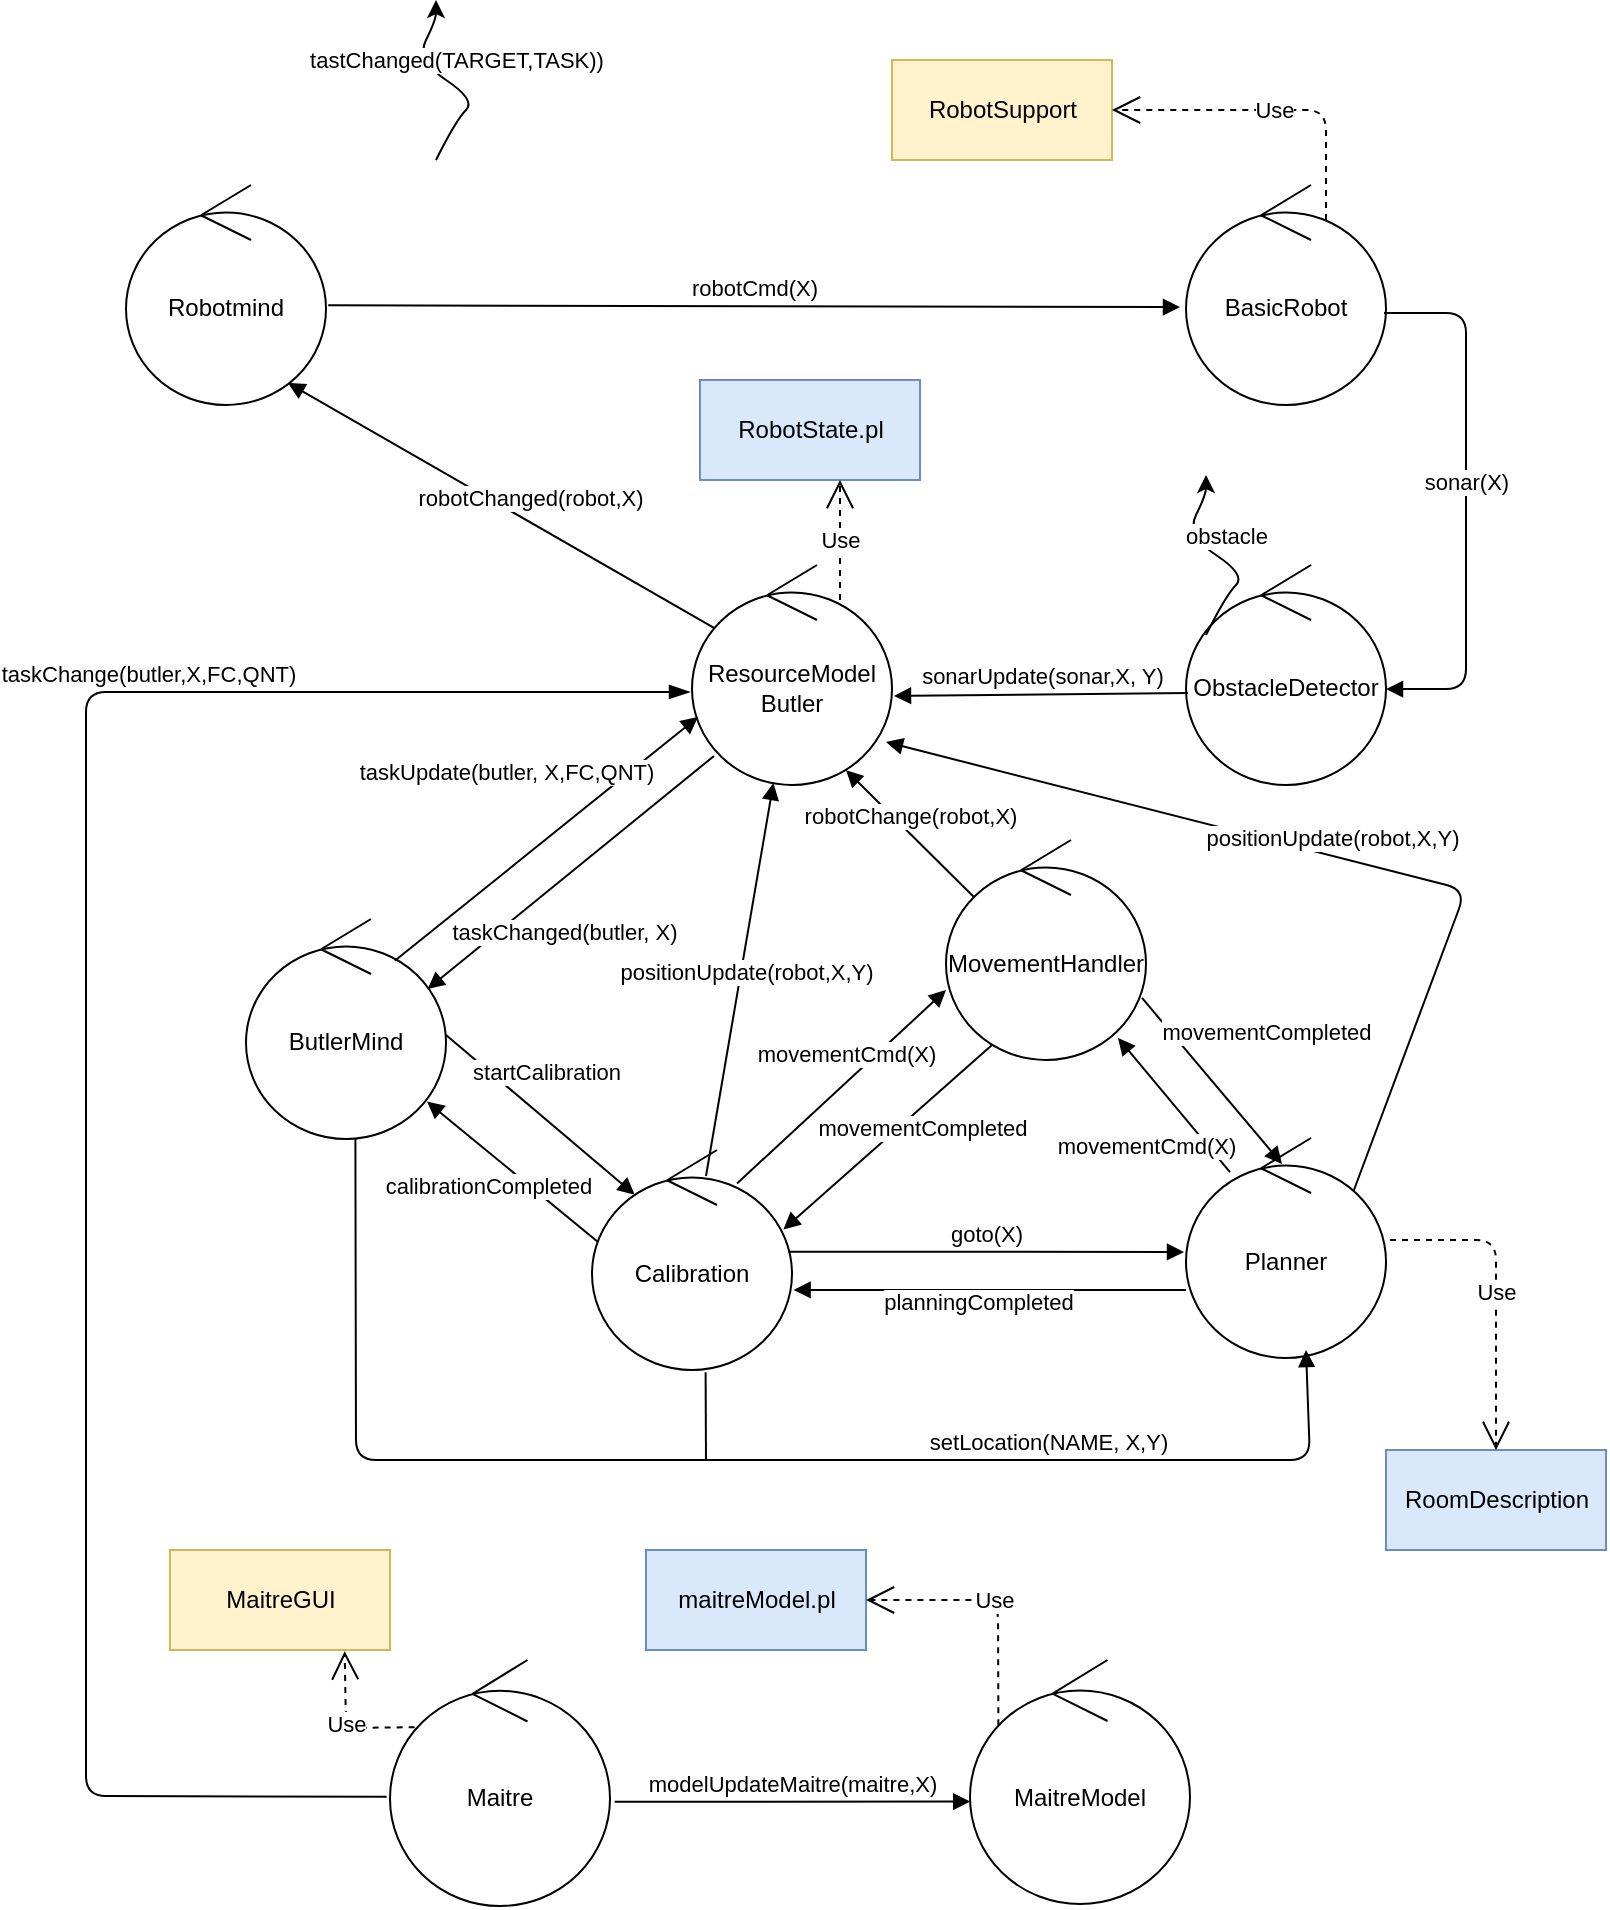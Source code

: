 <mxfile version="11.3.0" type="device" pages="1"><diagram id="N_zZ_6VDmk2ao7Jy1I44" name="Page-1"><mxGraphModel dx="1005" dy="593" grid="1" gridSize="10" guides="1" tooltips="1" connect="1" arrows="1" fold="1" page="1" pageScale="1" pageWidth="827" pageHeight="1169" math="0" shadow="0"><root><mxCell id="0"/><mxCell id="1" parent="0"/><mxCell id="mH4F-yhIBV2RZeD0xi7G-1" value="BasicRobot" style="ellipse;shape=umlControl;whiteSpace=wrap;html=1;" parent="1" vertex="1"><mxGeometry x="610" y="107.5" width="100" height="110" as="geometry"/></mxCell><mxCell id="mH4F-yhIBV2RZeD0xi7G-2" value="Robotmind" style="ellipse;shape=umlControl;whiteSpace=wrap;html=1;" parent="1" vertex="1"><mxGeometry x="80" y="107.5" width="100" height="110" as="geometry"/></mxCell><mxCell id="mH4F-yhIBV2RZeD0xi7G-3" value="ResourceModel&lt;br&gt;Butler" style="ellipse;shape=umlControl;whiteSpace=wrap;html=1;" parent="1" vertex="1"><mxGeometry x="363" y="297.5" width="100" height="110" as="geometry"/></mxCell><mxCell id="mH4F-yhIBV2RZeD0xi7G-4" value="ObstacleDetector" style="ellipse;shape=umlControl;whiteSpace=wrap;html=1;" parent="1" vertex="1"><mxGeometry x="610" y="297.5" width="100" height="110" as="geometry"/></mxCell><mxCell id="mH4F-yhIBV2RZeD0xi7G-5" value="ButlerMind" style="ellipse;shape=umlControl;whiteSpace=wrap;html=1;" parent="1" vertex="1"><mxGeometry x="140" y="474.5" width="100" height="110" as="geometry"/></mxCell><mxCell id="mH4F-yhIBV2RZeD0xi7G-6" value="Calibration" style="ellipse;shape=umlControl;whiteSpace=wrap;html=1;" parent="1" vertex="1"><mxGeometry x="313" y="590" width="100" height="110" as="geometry"/></mxCell><mxCell id="mH4F-yhIBV2RZeD0xi7G-7" value="Planner" style="ellipse;shape=umlControl;whiteSpace=wrap;html=1;" parent="1" vertex="1"><mxGeometry x="610" y="584" width="100" height="110" as="geometry"/></mxCell><mxCell id="mH4F-yhIBV2RZeD0xi7G-8" value="robotCmd(X)" style="html=1;verticalAlign=bottom;startArrow=none;startFill=0;endArrow=block;startSize=8;exitX=1.011;exitY=0.547;exitDx=0;exitDy=0;exitPerimeter=0;entryX=-0.03;entryY=0.555;entryDx=0;entryDy=0;entryPerimeter=0;" parent="1" source="mH4F-yhIBV2RZeD0xi7G-2" target="mH4F-yhIBV2RZeD0xi7G-1" edge="1"><mxGeometry width="60" relative="1" as="geometry"><mxPoint x="180" y="162.5" as="sourcePoint"/><mxPoint x="240" y="162.5" as="targetPoint"/></mxGeometry></mxCell><mxCell id="mH4F-yhIBV2RZeD0xi7G-9" value="robotChanged(robot,X)" style="html=1;verticalAlign=bottom;startArrow=none;startFill=0;endArrow=block;startSize=8;entryX=0.81;entryY=0.9;entryDx=0;entryDy=0;entryPerimeter=0;exitX=0.11;exitY=0.286;exitDx=0;exitDy=0;exitPerimeter=0;" parent="1" source="mH4F-yhIBV2RZeD0xi7G-3" target="mH4F-yhIBV2RZeD0xi7G-2" edge="1"><mxGeometry x="-0.125" y="-3" width="60" relative="1" as="geometry"><mxPoint x="370" y="332.5" as="sourcePoint"/><mxPoint x="150" y="212.5" as="targetPoint"/><mxPoint as="offset"/></mxGeometry></mxCell><mxCell id="mH4F-yhIBV2RZeD0xi7G-10" value="taskChanged(butler, X)" style="html=1;verticalAlign=bottom;endArrow=block;entryX=0.908;entryY=0.318;entryDx=0;entryDy=0;entryPerimeter=0;exitX=0.11;exitY=0.868;exitDx=0;exitDy=0;exitPerimeter=0;" parent="1" source="mH4F-yhIBV2RZeD0xi7G-3" target="mH4F-yhIBV2RZeD0xi7G-5" edge="1"><mxGeometry x="0.297" y="28" width="80" relative="1" as="geometry"><mxPoint x="380" y="392.5" as="sourcePoint"/><mxPoint x="170" y="615" as="targetPoint"/><mxPoint as="offset"/></mxGeometry></mxCell><mxCell id="mH4F-yhIBV2RZeD0xi7G-12" value="taskUpdate(butler, X,FC,QNT)" style="html=1;verticalAlign=bottom;endArrow=block;entryX=0.03;entryY=0.691;entryDx=0;entryDy=0;entryPerimeter=0;exitX=0.744;exitY=0.19;exitDx=0;exitDy=0;exitPerimeter=0;" parent="1" source="mH4F-yhIBV2RZeD0xi7G-5" target="mH4F-yhIBV2RZeD0xi7G-3" edge="1"><mxGeometry x="-0.004" y="32" width="80" relative="1" as="geometry"><mxPoint x="160" y="522.5" as="sourcePoint"/><mxPoint x="240" y="522.5" as="targetPoint"/><mxPoint as="offset"/></mxGeometry></mxCell><mxCell id="mH4F-yhIBV2RZeD0xi7G-13" value="sonarUpdate(sonar,X, Y)" style="html=1;verticalAlign=bottom;endArrow=block;exitX=0.01;exitY=0.582;exitDx=0;exitDy=0;exitPerimeter=0;entryX=1.01;entryY=0.595;entryDx=0;entryDy=0;entryPerimeter=0;" parent="1" source="mH4F-yhIBV2RZeD0xi7G-4" target="mH4F-yhIBV2RZeD0xi7G-3" edge="1"><mxGeometry width="80" relative="1" as="geometry"><mxPoint x="490" y="412.5" as="sourcePoint"/><mxPoint x="460" y="362.5" as="targetPoint"/></mxGeometry></mxCell><mxCell id="mH4F-yhIBV2RZeD0xi7G-14" value="sonar(X)" style="html=1;verticalAlign=bottom;endArrow=block;entryX=1;entryY=0.564;entryDx=0;entryDy=0;entryPerimeter=0;exitX=0.99;exitY=0.582;exitDx=0;exitDy=0;exitPerimeter=0;" parent="1" source="mH4F-yhIBV2RZeD0xi7G-1" target="mH4F-yhIBV2RZeD0xi7G-4" edge="1"><mxGeometry width="80" relative="1" as="geometry"><mxPoint x="660" y="222.5" as="sourcePoint"/><mxPoint x="720" y="252.5" as="targetPoint"/><Array as="points"><mxPoint x="750" y="171.5"/><mxPoint x="750" y="359.5"/></Array></mxGeometry></mxCell><mxCell id="mH4F-yhIBV2RZeD0xi7G-15" value="obstacle" style="curved=1;endArrow=classic;html=1;" parent="1" edge="1"><mxGeometry x="0.066" y="-11" width="50" height="50" relative="1" as="geometry"><mxPoint x="620" y="332.5" as="sourcePoint"/><mxPoint x="620" y="252.5" as="targetPoint"/><Array as="points"><mxPoint x="630" y="312.5"/><mxPoint x="640" y="302.5"/><mxPoint x="610" y="282.5"/><mxPoint x="620" y="262.5"/></Array><mxPoint as="offset"/></mxGeometry></mxCell><mxCell id="mH4F-yhIBV2RZeD0xi7G-18" value="taskChange(butler,X,FC,QNT)" style="html=1;verticalAlign=bottom;startArrow=none;startFill=0;endArrow=blockThin;startSize=6;endSize=8;entryX=-0.01;entryY=0.577;entryDx=0;entryDy=0;entryPerimeter=0;endFill=1;exitX=-0.015;exitY=0.556;exitDx=0;exitDy=0;exitPerimeter=0;" parent="1" target="mH4F-yhIBV2RZeD0xi7G-3" edge="1" source="6HEpKVUVioLTMrmcyFLK-1"><mxGeometry x="0.458" width="80" relative="1" as="geometry"><mxPoint x="60" y="361" as="sourcePoint"/><mxPoint x="377" y="377.5" as="targetPoint"/><Array as="points"><mxPoint x="60" y="913"/><mxPoint x="60" y="361"/></Array><mxPoint x="1" as="offset"/></mxGeometry></mxCell><mxCell id="mH4F-yhIBV2RZeD0xi7G-19" value="startCalibration" style="html=1;verticalAlign=bottom;endArrow=block;exitX=1;exitY=0.527;exitDx=0;exitDy=0;exitPerimeter=0;entryX=0.214;entryY=0.203;entryDx=0;entryDy=0;entryPerimeter=0;" parent="1" source="mH4F-yhIBV2RZeD0xi7G-5" target="mH4F-yhIBV2RZeD0xi7G-6" edge="1"><mxGeometry x="-0.095" y="11" width="80" relative="1" as="geometry"><mxPoint x="180" y="645" as="sourcePoint"/><mxPoint x="330" y="610" as="targetPoint"/><mxPoint as="offset"/></mxGeometry></mxCell><mxCell id="mH4F-yhIBV2RZeD0xi7G-20" value="calibrationCompleted" style="html=1;verticalAlign=bottom;endArrow=block;entryX=0.905;entryY=0.83;entryDx=0;entryDy=0;entryPerimeter=0;exitX=0.03;exitY=0.418;exitDx=0;exitDy=0;exitPerimeter=0;" parent="1" source="mH4F-yhIBV2RZeD0xi7G-6" target="mH4F-yhIBV2RZeD0xi7G-5" edge="1"><mxGeometry x="-0.01" y="20" width="80" relative="1" as="geometry"><mxPoint x="310" y="630" as="sourcePoint"/><mxPoint x="320" y="685" as="targetPoint"/><mxPoint as="offset"/></mxGeometry></mxCell><mxCell id="mH4F-yhIBV2RZeD0xi7G-21" value="goto(X)" style="html=1;verticalAlign=bottom;endArrow=block;exitX=0.983;exitY=0.462;exitDx=0;exitDy=0;exitPerimeter=0;" parent="1" source="mH4F-yhIBV2RZeD0xi7G-6" edge="1"><mxGeometry width="80" relative="1" as="geometry"><mxPoint x="460" y="625" as="sourcePoint"/><mxPoint x="609" y="641" as="targetPoint"/></mxGeometry></mxCell><mxCell id="mH4F-yhIBV2RZeD0xi7G-22" value="planningCompleted" style="html=1;verticalAlign=bottom;endArrow=block;exitX=0;exitY=0.691;exitDx=0;exitDy=0;exitPerimeter=0;entryX=1.008;entryY=0.636;entryDx=0;entryDy=0;entryPerimeter=0;" parent="1" source="mH4F-yhIBV2RZeD0xi7G-7" target="mH4F-yhIBV2RZeD0xi7G-6" edge="1"><mxGeometry x="0.055" y="15" width="80" relative="1" as="geometry"><mxPoint x="450" y="695" as="sourcePoint"/><mxPoint x="530" y="695" as="targetPoint"/><mxPoint as="offset"/></mxGeometry></mxCell><mxCell id="mH4F-yhIBV2RZeD0xi7G-23" value="setLocation(NAME, X,Y)" style="html=1;verticalAlign=bottom;endArrow=block;exitX=0.547;exitY=0.997;exitDx=0;exitDy=0;exitPerimeter=0;entryX=0.6;entryY=0.964;entryDx=0;entryDy=0;entryPerimeter=0;" parent="1" source="mH4F-yhIBV2RZeD0xi7G-5" target="mH4F-yhIBV2RZeD0xi7G-7" edge="1"><mxGeometry x="0.463" width="80" relative="1" as="geometry"><mxPoint x="140" y="685.5" as="sourcePoint"/><mxPoint x="670" y="700" as="targetPoint"/><Array as="points"><mxPoint x="195" y="745"/><mxPoint x="672" y="745"/></Array><mxPoint as="offset"/></mxGeometry></mxCell><mxCell id="mH4F-yhIBV2RZeD0xi7G-27" value="" style="html=1;verticalAlign=bottom;endArrow=none;exitX=0.568;exitY=1.01;exitDx=0;exitDy=0;exitPerimeter=0;endFill=0;" parent="1" source="mH4F-yhIBV2RZeD0xi7G-6" edge="1"><mxGeometry width="80" relative="1" as="geometry"><mxPoint x="419" y="705" as="sourcePoint"/><mxPoint x="370" y="745" as="targetPoint"/></mxGeometry></mxCell><mxCell id="mH4F-yhIBV2RZeD0xi7G-28" value="RobotSupport" style="html=1;fillColor=#fff2cc;strokeColor=#d6b656;" parent="1" vertex="1"><mxGeometry x="463" y="45" width="110" height="50" as="geometry"/></mxCell><mxCell id="mH4F-yhIBV2RZeD0xi7G-29" value="RobotState.pl" style="html=1;fillColor=#dae8fc;strokeColor=#6c8ebf;" parent="1" vertex="1"><mxGeometry x="367" y="205" width="110" height="50" as="geometry"/></mxCell><mxCell id="mH4F-yhIBV2RZeD0xi7G-30" value="Use" style="endArrow=open;endSize=12;dashed=1;html=1;" parent="1" edge="1"><mxGeometry width="160" relative="1" as="geometry"><mxPoint x="437" y="315" as="sourcePoint"/><mxPoint x="437" y="255" as="targetPoint"/></mxGeometry></mxCell><mxCell id="mH4F-yhIBV2RZeD0xi7G-31" value="Use" style="endArrow=open;endSize=12;dashed=1;html=1;entryX=1;entryY=0.5;entryDx=0;entryDy=0;" parent="1" target="mH4F-yhIBV2RZeD0xi7G-28" edge="1"><mxGeometry width="160" relative="1" as="geometry"><mxPoint x="680" y="125" as="sourcePoint"/><mxPoint x="680" y="65.0" as="targetPoint"/><Array as="points"><mxPoint x="680" y="70"/></Array></mxGeometry></mxCell><mxCell id="mH4F-yhIBV2RZeD0xi7G-33" value="MovementHandler" style="ellipse;shape=umlControl;whiteSpace=wrap;html=1;" parent="1" vertex="1"><mxGeometry x="490" y="435" width="100" height="110" as="geometry"/></mxCell><mxCell id="mH4F-yhIBV2RZeD0xi7G-34" value="movementCmd(X)" style="html=1;verticalAlign=bottom;endArrow=block;entryX=0;entryY=0.682;entryDx=0;entryDy=0;entryPerimeter=0;exitX=0.725;exitY=0.152;exitDx=0;exitDy=0;exitPerimeter=0;" parent="1" source="mH4F-yhIBV2RZeD0xi7G-6" target="mH4F-yhIBV2RZeD0xi7G-33" edge="1"><mxGeometry x="0.103" y="5" width="80" relative="1" as="geometry"><mxPoint x="440" y="605" as="sourcePoint"/><mxPoint x="520" y="545" as="targetPoint"/><mxPoint y="1" as="offset"/></mxGeometry></mxCell><mxCell id="mH4F-yhIBV2RZeD0xi7G-35" value="movementCompleted" style="html=1;verticalAlign=bottom;endArrow=block;exitX=0.23;exitY=0.932;exitDx=0;exitDy=0;exitPerimeter=0;entryX=0.957;entryY=0.361;entryDx=0;entryDy=0;entryPerimeter=0;" parent="1" source="mH4F-yhIBV2RZeD0xi7G-33" target="mH4F-yhIBV2RZeD0xi7G-6" edge="1"><mxGeometry x="-0.135" y="15" width="80" relative="1" as="geometry"><mxPoint x="480" y="595" as="sourcePoint"/><mxPoint x="560" y="595" as="targetPoint"/><mxPoint as="offset"/></mxGeometry></mxCell><mxCell id="mH4F-yhIBV2RZeD0xi7G-37" value="robotChange(robot,X)" style="html=1;verticalAlign=bottom;endArrow=block;exitX=0.138;exitY=0.258;exitDx=0;exitDy=0;exitPerimeter=0;entryX=0.77;entryY=0.932;entryDx=0;entryDy=0;entryPerimeter=0;" parent="1" source="mH4F-yhIBV2RZeD0xi7G-33" target="mH4F-yhIBV2RZeD0xi7G-3" edge="1"><mxGeometry width="80" relative="1" as="geometry"><mxPoint x="350" y="490" as="sourcePoint"/><mxPoint x="430" y="490" as="targetPoint"/></mxGeometry></mxCell><mxCell id="mH4F-yhIBV2RZeD0xi7G-38" value="movementCmd(X)" style="html=1;verticalAlign=bottom;endArrow=block;entryX=0.86;entryY=0.9;entryDx=0;entryDy=0;entryPerimeter=0;exitX=0.22;exitY=0.155;exitDx=0;exitDy=0;exitPerimeter=0;" parent="1" source="mH4F-yhIBV2RZeD0xi7G-7" target="mH4F-yhIBV2RZeD0xi7G-33" edge="1"><mxGeometry x="-0.308" y="30" width="80" relative="1" as="geometry"><mxPoint x="395.5" y="616.72" as="sourcePoint"/><mxPoint x="500" y="520.02" as="targetPoint"/><mxPoint as="offset"/></mxGeometry></mxCell><mxCell id="mH4F-yhIBV2RZeD0xi7G-39" value="movementCompleted" style="html=1;verticalAlign=bottom;endArrow=block;exitX=0.98;exitY=0.718;exitDx=0;exitDy=0;exitPerimeter=0;entryX=0.48;entryY=0.118;entryDx=0;entryDy=0;entryPerimeter=0;" parent="1" source="mH4F-yhIBV2RZeD0xi7G-33" target="mH4F-yhIBV2RZeD0xi7G-7" edge="1"><mxGeometry x="0.103" y="31" width="80" relative="1" as="geometry"><mxPoint x="523" y="547.52" as="sourcePoint"/><mxPoint x="418.7" y="639.71" as="targetPoint"/><mxPoint as="offset"/></mxGeometry></mxCell><mxCell id="mH4F-yhIBV2RZeD0xi7G-40" value="RoomDescription" style="html=1;fillColor=#dae8fc;strokeColor=#6c8ebf;" parent="1" vertex="1"><mxGeometry x="710" y="740" width="110" height="50" as="geometry"/></mxCell><mxCell id="mH4F-yhIBV2RZeD0xi7G-41" value="Use" style="endArrow=open;endSize=12;dashed=1;html=1;exitX=1.02;exitY=0.464;exitDx=0;exitDy=0;exitPerimeter=0;entryX=0.5;entryY=0;entryDx=0;entryDy=0;" parent="1" source="mH4F-yhIBV2RZeD0xi7G-7" target="mH4F-yhIBV2RZeD0xi7G-40" edge="1"><mxGeometry width="160" relative="1" as="geometry"><mxPoint x="447" y="325" as="sourcePoint"/><mxPoint x="740" y="570" as="targetPoint"/><Array as="points"><mxPoint x="765" y="635"/></Array></mxGeometry></mxCell><mxCell id="vJPgzBqzqTPLKTFHhpfz-1" value="positionUpdate(robot,X,Y)" style="html=1;verticalAlign=bottom;endArrow=block;exitX=0.57;exitY=0.118;exitDx=0;exitDy=0;exitPerimeter=0;" parent="1" source="mH4F-yhIBV2RZeD0xi7G-6" target="mH4F-yhIBV2RZeD0xi7G-3" edge="1"><mxGeometry x="-0.046" y="-4" width="80" relative="1" as="geometry"><mxPoint x="330" y="520" as="sourcePoint"/><mxPoint x="410" y="520" as="targetPoint"/><mxPoint as="offset"/></mxGeometry></mxCell><mxCell id="6HEpKVUVioLTMrmcyFLK-1" value="Maitre" style="ellipse;shape=umlControl;whiteSpace=wrap;html=1;" vertex="1" parent="1"><mxGeometry x="212" y="845" width="110" height="123" as="geometry"/></mxCell><mxCell id="6HEpKVUVioLTMrmcyFLK-2" value="MaitreModel" style="ellipse;shape=umlControl;whiteSpace=wrap;html=1;" vertex="1" parent="1"><mxGeometry x="502" y="845" width="110" height="122" as="geometry"/></mxCell><mxCell id="6HEpKVUVioLTMrmcyFLK-3" value="modelUpdateMaitre(maitre,X)" style="html=1;verticalAlign=bottom;endArrow=block;entryX=0.001;entryY=0.58;entryDx=0;entryDy=0;entryPerimeter=0;exitX=1.021;exitY=0.576;exitDx=0;exitDy=0;exitPerimeter=0;" edge="1" parent="1" source="6HEpKVUVioLTMrmcyFLK-1" target="6HEpKVUVioLTMrmcyFLK-2"><mxGeometry width="80" relative="1" as="geometry"><mxPoint x="324" y="900" as="sourcePoint"/><mxPoint x="502" y="900" as="targetPoint"/></mxGeometry></mxCell><mxCell id="6HEpKVUVioLTMrmcyFLK-4" value="maitreModel.pl" style="html=1;fillColor=#dae8fc;strokeColor=#6c8ebf;" vertex="1" parent="1"><mxGeometry x="340" y="790" width="110" height="50" as="geometry"/></mxCell><mxCell id="6HEpKVUVioLTMrmcyFLK-5" value="Use" style="endArrow=open;endSize=12;dashed=1;html=1;exitX=0.129;exitY=0.267;exitDx=0;exitDy=0;exitPerimeter=0;entryX=1;entryY=0.5;entryDx=0;entryDy=0;" edge="1" parent="1" source="6HEpKVUVioLTMrmcyFLK-2" target="6HEpKVUVioLTMrmcyFLK-4"><mxGeometry width="160" relative="1" as="geometry"><mxPoint x="584.83" y="967.488" as="sourcePoint"/><mxPoint x="572" y="1080" as="targetPoint"/><Array as="points"><mxPoint x="516" y="815"/></Array></mxGeometry></mxCell><mxCell id="6HEpKVUVioLTMrmcyFLK-7" value="MaitreGUI" style="html=1;fillColor=#fff2cc;strokeColor=#d6b656;" vertex="1" parent="1"><mxGeometry x="102" y="790" width="110" height="50" as="geometry"/></mxCell><mxCell id="6HEpKVUVioLTMrmcyFLK-8" value="Use" style="endArrow=open;endSize=12;dashed=1;html=1;exitX=0.112;exitY=0.273;exitDx=0;exitDy=0;exitPerimeter=0;entryX=0.794;entryY=1.013;entryDx=0;entryDy=0;entryPerimeter=0;" edge="1" parent="1" target="6HEpKVUVioLTMrmcyFLK-7" source="6HEpKVUVioLTMrmcyFLK-1"><mxGeometry width="160" relative="1" as="geometry"><mxPoint x="180.66" y="870.238" as="sourcePoint"/><mxPoint x="182" y="928.5" as="targetPoint"/><Array as="points"><mxPoint x="190" y="879"/></Array></mxGeometry></mxCell><mxCell id="6HEpKVUVioLTMrmcyFLK-11" value="tastChanged(TARGET,TASK))" style="curved=1;endArrow=classic;html=1;" edge="1" parent="1"><mxGeometry x="0.066" y="-11" width="50" height="50" relative="1" as="geometry"><mxPoint x="235" y="95" as="sourcePoint"/><mxPoint x="235" y="15" as="targetPoint"/><Array as="points"><mxPoint x="245" y="75"/><mxPoint x="255" y="65"/><mxPoint x="225" y="45"/><mxPoint x="235" y="25"/></Array><mxPoint as="offset"/></mxGeometry></mxCell><mxCell id="6HEpKVUVioLTMrmcyFLK-12" value="positionUpdate(robot,X,Y)" style="html=1;verticalAlign=bottom;endArrow=block;exitX=0.838;exitY=0.241;exitDx=0;exitDy=0;exitPerimeter=0;" edge="1" parent="1" source="mH4F-yhIBV2RZeD0xi7G-7"><mxGeometry width="80" relative="1" as="geometry"><mxPoint x="690" y="600" as="sourcePoint"/><mxPoint x="460" y="386" as="targetPoint"/><Array as="points"><mxPoint x="750" y="460"/></Array></mxGeometry></mxCell></root></mxGraphModel></diagram></mxfile>